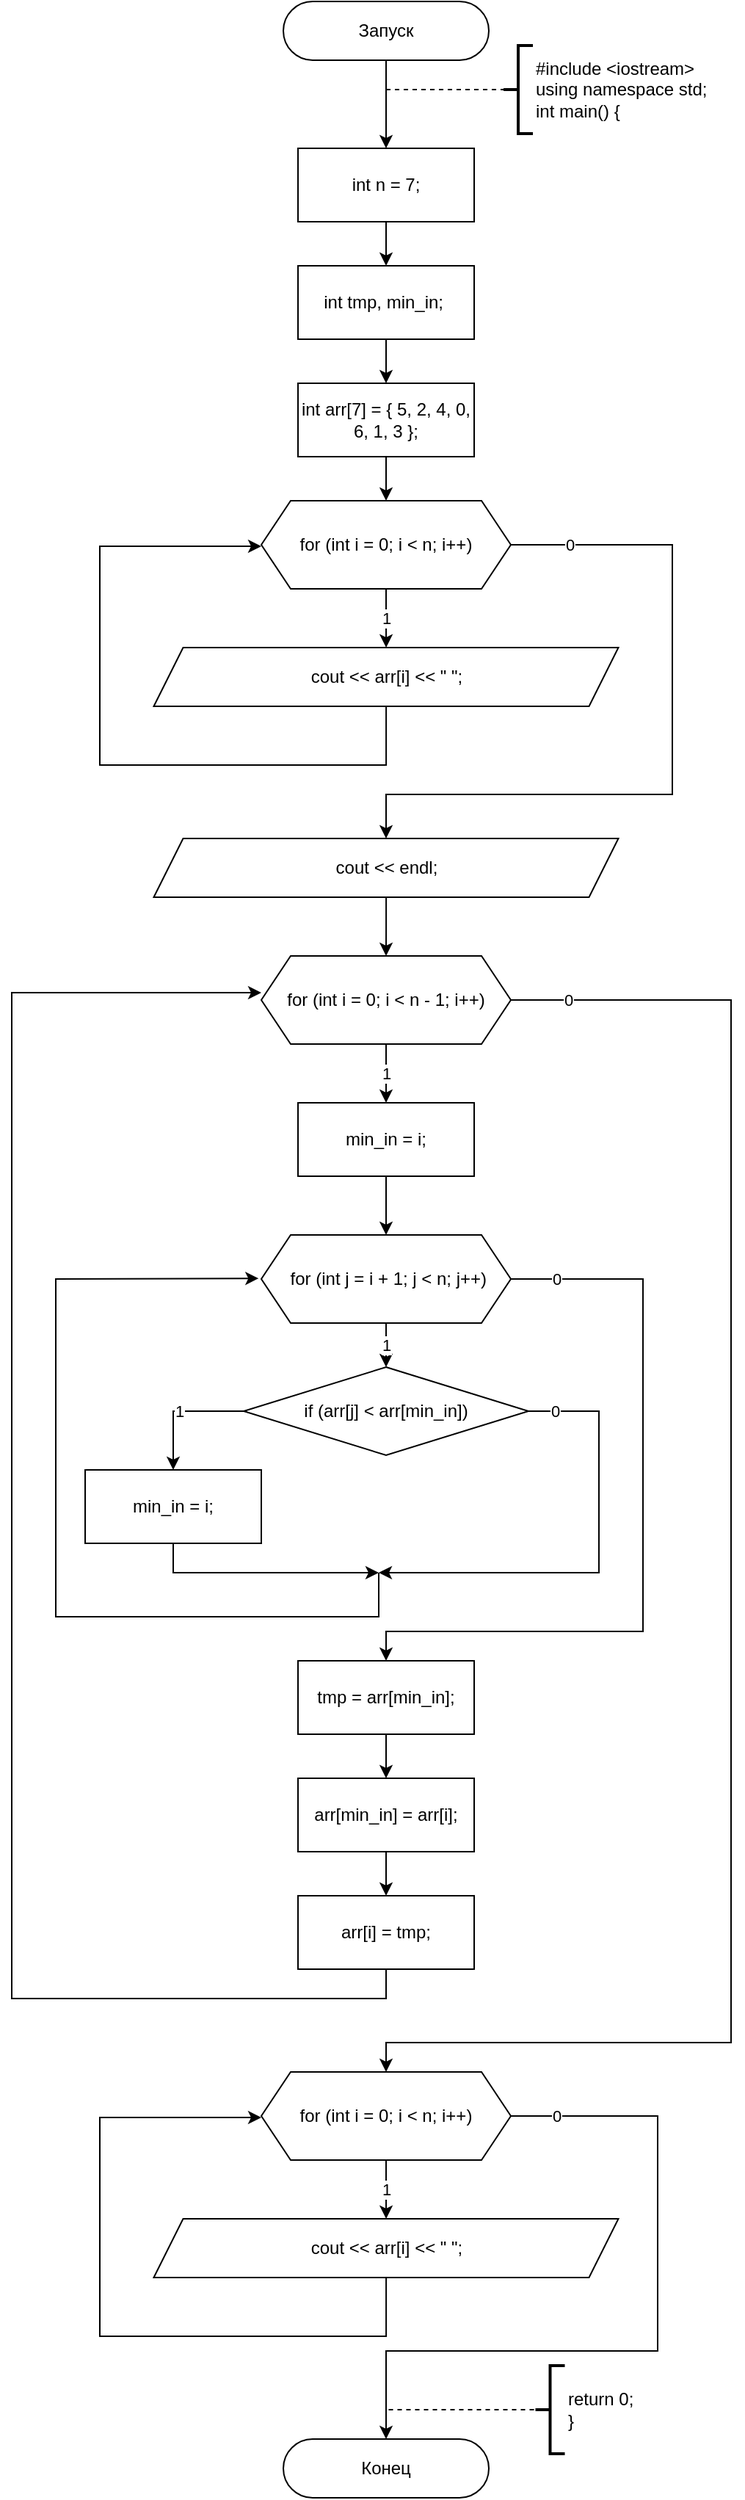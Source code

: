 <mxfile version="13.9.9" type="device"><diagram id="aSmWrycvKA3ChkAIHsYT" name="Страница 1"><mxGraphModel dx="852" dy="494" grid="1" gridSize="10" guides="1" tooltips="1" connect="0" arrows="1" fold="1" page="1" pageScale="1" pageWidth="827" pageHeight="1169" math="0" shadow="0"><root><mxCell id="0"/><mxCell id="1" parent="0"/><mxCell id="2" style="edgeStyle=orthogonalEdgeStyle;rounded=0;orthogonalLoop=1;jettySize=auto;html=1;" parent="1" source="3" target="4" edge="1"><mxGeometry relative="1" as="geometry"/></mxCell><mxCell id="3" value="Запуск" style="rounded=1;whiteSpace=wrap;html=1;arcSize=50;" parent="1" vertex="1"><mxGeometry x="305" y="20" width="140" height="40" as="geometry"/></mxCell><mxCell id="195" style="edgeStyle=none;html=1;" parent="1" source="4" edge="1"><mxGeometry relative="1" as="geometry"><mxPoint x="375" y="200" as="targetPoint"/></mxGeometry></mxCell><mxCell id="4" value="int n = 7;" style="rounded=0;whiteSpace=wrap;html=1;" parent="1" vertex="1"><mxGeometry x="315" y="120" width="120" height="50" as="geometry"/></mxCell><mxCell id="5" value="#include &amp;lt;iostream&amp;gt;&lt;br&gt;using namespace std;&lt;br&gt;int main() {" style="strokeWidth=2;html=1;shape=mxgraph.flowchart.annotation_2;align=left;labelPosition=right;pointerEvents=1;" parent="1" vertex="1"><mxGeometry x="455" y="50" width="20" height="60" as="geometry"/></mxCell><mxCell id="6" value="" style="endArrow=none;dashed=1;html=1;entryX=0;entryY=0.5;entryDx=0;entryDy=0;entryPerimeter=0;" parent="1" target="5" edge="1"><mxGeometry width="50" height="50" relative="1" as="geometry"><mxPoint x="375" y="80" as="sourcePoint"/><mxPoint x="465" y="70" as="targetPoint"/></mxGeometry></mxCell><mxCell id="7" value="Конец" style="rounded=1;whiteSpace=wrap;html=1;arcSize=50;" parent="1" vertex="1"><mxGeometry x="305" y="1680" width="140" height="40" as="geometry"/></mxCell><mxCell id="10" value="return 0;&lt;br&gt;}" style="strokeWidth=2;html=1;shape=mxgraph.flowchart.annotation_2;align=left;labelPosition=right;pointerEvents=1;" parent="1" vertex="1"><mxGeometry x="476.75" y="1630" width="20" height="60" as="geometry"/></mxCell><mxCell id="11" value="" style="endArrow=none;dashed=1;html=1;entryX=0;entryY=0.5;entryDx=0;entryDy=0;entryPerimeter=0;" parent="1" edge="1"><mxGeometry width="50" height="50" relative="1" as="geometry"><mxPoint x="376.75" y="1660" as="sourcePoint"/><mxPoint x="476.75" y="1660" as="targetPoint"/></mxGeometry></mxCell><mxCell id="236" style="edgeStyle=none;html=1;" parent="1" source="234" edge="1"><mxGeometry relative="1" as="geometry"><mxPoint x="375" y="280" as="targetPoint"/></mxGeometry></mxCell><mxCell id="234" value="int tmp, min_in;&amp;nbsp;" style="rounded=0;whiteSpace=wrap;html=1;" parent="1" vertex="1"><mxGeometry x="315" y="200" width="120" height="50" as="geometry"/></mxCell><mxCell id="394" style="edgeStyle=orthogonalEdgeStyle;html=1;" parent="1" source="252" target="393" edge="1"><mxGeometry relative="1" as="geometry"/></mxCell><mxCell id="252" value="int arr[7] = { 5, 2, 4, 0, 6, 1, 3 };" style="rounded=0;whiteSpace=wrap;html=1;" parent="1" vertex="1"><mxGeometry x="315" y="280" width="120" height="50" as="geometry"/></mxCell><mxCell id="396" value="1" style="edgeStyle=orthogonalEdgeStyle;html=1;rounded=0;" parent="1" source="393" target="395" edge="1"><mxGeometry relative="1" as="geometry"/></mxCell><mxCell id="399" value="0" style="edgeStyle=orthogonalEdgeStyle;rounded=0;html=1;" parent="1" source="393" target="398" edge="1"><mxGeometry x="-0.842" relative="1" as="geometry"><Array as="points"><mxPoint x="570" y="390"/><mxPoint x="570" y="560"/><mxPoint x="375" y="560"/></Array><mxPoint as="offset"/></mxGeometry></mxCell><mxCell id="393" value="for (int i = 0; i &amp;lt; n; i++)" style="shape=hexagon;perimeter=hexagonPerimeter2;whiteSpace=wrap;html=1;fixedSize=1;" parent="1" vertex="1"><mxGeometry x="290" y="360" width="170" height="60" as="geometry"/></mxCell><mxCell id="397" style="edgeStyle=orthogonalEdgeStyle;rounded=0;html=1;entryX=0;entryY=0.517;entryDx=0;entryDy=0;entryPerimeter=0;" parent="1" source="395" target="393" edge="1"><mxGeometry relative="1" as="geometry"><Array as="points"><mxPoint x="375" y="540"/><mxPoint x="180" y="540"/><mxPoint x="180" y="391"/></Array></mxGeometry></mxCell><mxCell id="395" value="cout &amp;lt;&amp;lt; arr[i] &amp;lt;&amp;lt; &quot; &quot;;" style="shape=parallelogram;perimeter=parallelogramPerimeter;whiteSpace=wrap;html=1;fixedSize=1;" parent="1" vertex="1"><mxGeometry x="216.75" y="460" width="316.5" height="40" as="geometry"/></mxCell><mxCell id="401" style="edgeStyle=orthogonalEdgeStyle;rounded=0;html=1;" parent="1" source="398" target="400" edge="1"><mxGeometry relative="1" as="geometry"/></mxCell><mxCell id="398" value="cout &amp;lt;&amp;lt; endl;" style="shape=parallelogram;perimeter=parallelogramPerimeter;whiteSpace=wrap;html=1;fixedSize=1;" parent="1" vertex="1"><mxGeometry x="216.75" y="590" width="316.5" height="40" as="geometry"/></mxCell><mxCell id="403" value="1" style="edgeStyle=orthogonalEdgeStyle;rounded=0;html=1;" parent="1" source="400" target="402" edge="1"><mxGeometry relative="1" as="geometry"/></mxCell><mxCell id="427" value="0" style="edgeStyle=orthogonalEdgeStyle;rounded=0;html=1;" parent="1" source="400" target="421" edge="1"><mxGeometry x="-0.93" relative="1" as="geometry"><Array as="points"><mxPoint x="610" y="700"/><mxPoint x="610" y="1410"/><mxPoint x="375" y="1410"/></Array><mxPoint as="offset"/></mxGeometry></mxCell><mxCell id="400" value="for (int i = 0; i &amp;lt; n - 1; i++)" style="shape=hexagon;perimeter=hexagonPerimeter2;whiteSpace=wrap;html=1;fixedSize=1;" parent="1" vertex="1"><mxGeometry x="290" y="670" width="170" height="60" as="geometry"/></mxCell><mxCell id="405" style="edgeStyle=orthogonalEdgeStyle;rounded=0;html=1;" parent="1" source="402" target="404" edge="1"><mxGeometry relative="1" as="geometry"/></mxCell><mxCell id="402" value="min_in = i;" style="rounded=0;whiteSpace=wrap;html=1;" parent="1" vertex="1"><mxGeometry x="315" y="770" width="120" height="50" as="geometry"/></mxCell><mxCell id="407" value="1" style="edgeStyle=orthogonalEdgeStyle;rounded=0;html=1;" parent="1" source="404" target="406" edge="1"><mxGeometry relative="1" as="geometry"/></mxCell><mxCell id="414" value="0" style="edgeStyle=orthogonalEdgeStyle;rounded=0;html=1;" parent="1" source="404" target="413" edge="1"><mxGeometry x="-0.886" relative="1" as="geometry"><Array as="points"><mxPoint x="550" y="890"/><mxPoint x="550" y="1130"/><mxPoint x="375" y="1130"/></Array><mxPoint x="1" as="offset"/></mxGeometry></mxCell><mxCell id="404" value="&amp;nbsp;for (int j = i + 1; j &amp;lt; n; j++)" style="shape=hexagon;perimeter=hexagonPerimeter2;whiteSpace=wrap;html=1;fixedSize=1;" parent="1" vertex="1"><mxGeometry x="290" y="860" width="170" height="60" as="geometry"/></mxCell><mxCell id="409" value="1" style="edgeStyle=orthogonalEdgeStyle;rounded=0;html=1;" parent="1" source="406" target="408" edge="1"><mxGeometry relative="1" as="geometry"><Array as="points"><mxPoint x="230" y="980"/></Array></mxGeometry></mxCell><mxCell id="410" value="0" style="edgeStyle=orthogonalEdgeStyle;rounded=0;html=1;" parent="1" source="406" edge="1"><mxGeometry x="-0.883" relative="1" as="geometry"><mxPoint x="370" y="1090" as="targetPoint"/><Array as="points"><mxPoint x="520" y="980"/><mxPoint x="520" y="1090"/></Array><mxPoint as="offset"/></mxGeometry></mxCell><mxCell id="406" value="if (arr[j] &amp;lt; arr[min_in])" style="rhombus;whiteSpace=wrap;html=1;" parent="1" vertex="1"><mxGeometry x="278" y="950" width="194" height="60" as="geometry"/></mxCell><mxCell id="411" style="edgeStyle=orthogonalEdgeStyle;rounded=0;html=1;" parent="1" source="408" edge="1"><mxGeometry relative="1" as="geometry"><mxPoint x="370" y="1090" as="targetPoint"/><Array as="points"><mxPoint x="230" y="1090"/></Array></mxGeometry></mxCell><mxCell id="408" value="min_in = i;" style="rounded=0;whiteSpace=wrap;html=1;" parent="1" vertex="1"><mxGeometry x="170" y="1020" width="120" height="50" as="geometry"/></mxCell><mxCell id="412" value="" style="endArrow=classic;html=1;rounded=0;entryX=-0.011;entryY=0.493;entryDx=0;entryDy=0;entryPerimeter=0;" parent="1" target="404" edge="1"><mxGeometry width="50" height="50" relative="1" as="geometry"><mxPoint x="370" y="1090" as="sourcePoint"/><mxPoint x="470" y="1060" as="targetPoint"/><Array as="points"><mxPoint x="370" y="1120"/><mxPoint x="150" y="1120"/><mxPoint x="150" y="890"/></Array></mxGeometry></mxCell><mxCell id="416" style="edgeStyle=orthogonalEdgeStyle;rounded=0;html=1;" parent="1" source="413" target="415" edge="1"><mxGeometry relative="1" as="geometry"/></mxCell><mxCell id="413" value="tmp = arr[min_in];" style="rounded=0;whiteSpace=wrap;html=1;" parent="1" vertex="1"><mxGeometry x="315" y="1150" width="120" height="50" as="geometry"/></mxCell><mxCell id="418" style="edgeStyle=orthogonalEdgeStyle;rounded=0;html=1;" parent="1" source="415" target="417" edge="1"><mxGeometry relative="1" as="geometry"/></mxCell><mxCell id="415" value="arr[min_in] = arr[i];" style="rounded=0;whiteSpace=wrap;html=1;" parent="1" vertex="1"><mxGeometry x="315" y="1230" width="120" height="50" as="geometry"/></mxCell><mxCell id="426" style="edgeStyle=orthogonalEdgeStyle;html=1;rounded=0;entryX=0;entryY=0.417;entryDx=0;entryDy=0;entryPerimeter=0;" parent="1" source="417" target="400" edge="1"><mxGeometry relative="1" as="geometry"><mxPoint x="190" y="690" as="targetPoint"/><Array as="points"><mxPoint x="375" y="1380"/><mxPoint x="120" y="1380"/><mxPoint x="120" y="695"/></Array></mxGeometry></mxCell><mxCell id="417" value="arr[i] = tmp;" style="rounded=0;whiteSpace=wrap;html=1;" parent="1" vertex="1"><mxGeometry x="315" y="1310" width="120" height="50" as="geometry"/></mxCell><mxCell id="420" value="1" style="edgeStyle=orthogonalEdgeStyle;html=1;rounded=0;" parent="1" source="421" target="423" edge="1"><mxGeometry relative="1" as="geometry"/></mxCell><mxCell id="425" value="0" style="edgeStyle=orthogonalEdgeStyle;rounded=0;html=1;" parent="1" source="421" target="7" edge="1"><mxGeometry x="-0.881" relative="1" as="geometry"><Array as="points"><mxPoint x="560" y="1460"/><mxPoint x="560" y="1620"/><mxPoint x="375" y="1620"/></Array><mxPoint x="1" as="offset"/></mxGeometry></mxCell><mxCell id="421" value="for (int i = 0; i &amp;lt; n; i++)" style="shape=hexagon;perimeter=hexagonPerimeter2;whiteSpace=wrap;html=1;fixedSize=1;" parent="1" vertex="1"><mxGeometry x="290.0" y="1430" width="170" height="60" as="geometry"/></mxCell><mxCell id="422" style="edgeStyle=orthogonalEdgeStyle;rounded=0;html=1;entryX=0;entryY=0.517;entryDx=0;entryDy=0;entryPerimeter=0;" parent="1" source="423" target="421" edge="1"><mxGeometry relative="1" as="geometry"><Array as="points"><mxPoint x="375.0" y="1610"/><mxPoint x="180" y="1610"/><mxPoint x="180" y="1461"/></Array></mxGeometry></mxCell><mxCell id="423" value="cout &amp;lt;&amp;lt; arr[i] &amp;lt;&amp;lt; &quot; &quot;;" style="shape=parallelogram;perimeter=parallelogramPerimeter;whiteSpace=wrap;html=1;fixedSize=1;" parent="1" vertex="1"><mxGeometry x="216.75" y="1530" width="316.5" height="40" as="geometry"/></mxCell></root></mxGraphModel></diagram></mxfile>